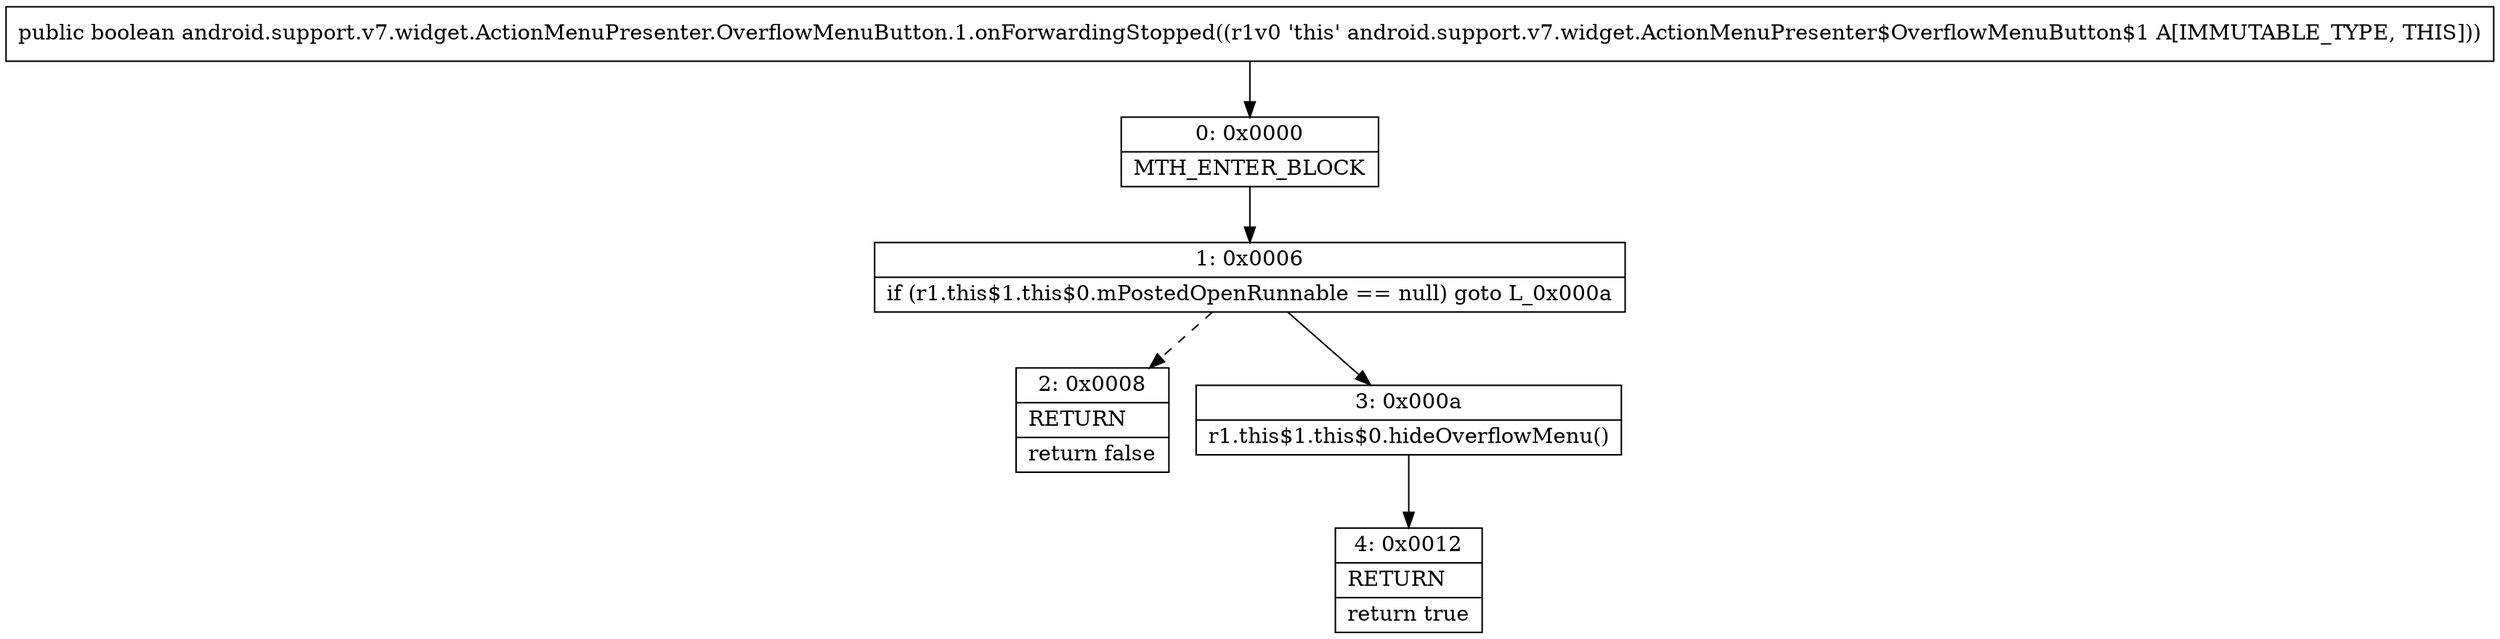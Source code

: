 digraph "CFG forandroid.support.v7.widget.ActionMenuPresenter.OverflowMenuButton.1.onForwardingStopped()Z" {
Node_0 [shape=record,label="{0\:\ 0x0000|MTH_ENTER_BLOCK\l}"];
Node_1 [shape=record,label="{1\:\ 0x0006|if (r1.this$1.this$0.mPostedOpenRunnable == null) goto L_0x000a\l}"];
Node_2 [shape=record,label="{2\:\ 0x0008|RETURN\l|return false\l}"];
Node_3 [shape=record,label="{3\:\ 0x000a|r1.this$1.this$0.hideOverflowMenu()\l}"];
Node_4 [shape=record,label="{4\:\ 0x0012|RETURN\l|return true\l}"];
MethodNode[shape=record,label="{public boolean android.support.v7.widget.ActionMenuPresenter.OverflowMenuButton.1.onForwardingStopped((r1v0 'this' android.support.v7.widget.ActionMenuPresenter$OverflowMenuButton$1 A[IMMUTABLE_TYPE, THIS])) }"];
MethodNode -> Node_0;
Node_0 -> Node_1;
Node_1 -> Node_2[style=dashed];
Node_1 -> Node_3;
Node_3 -> Node_4;
}

